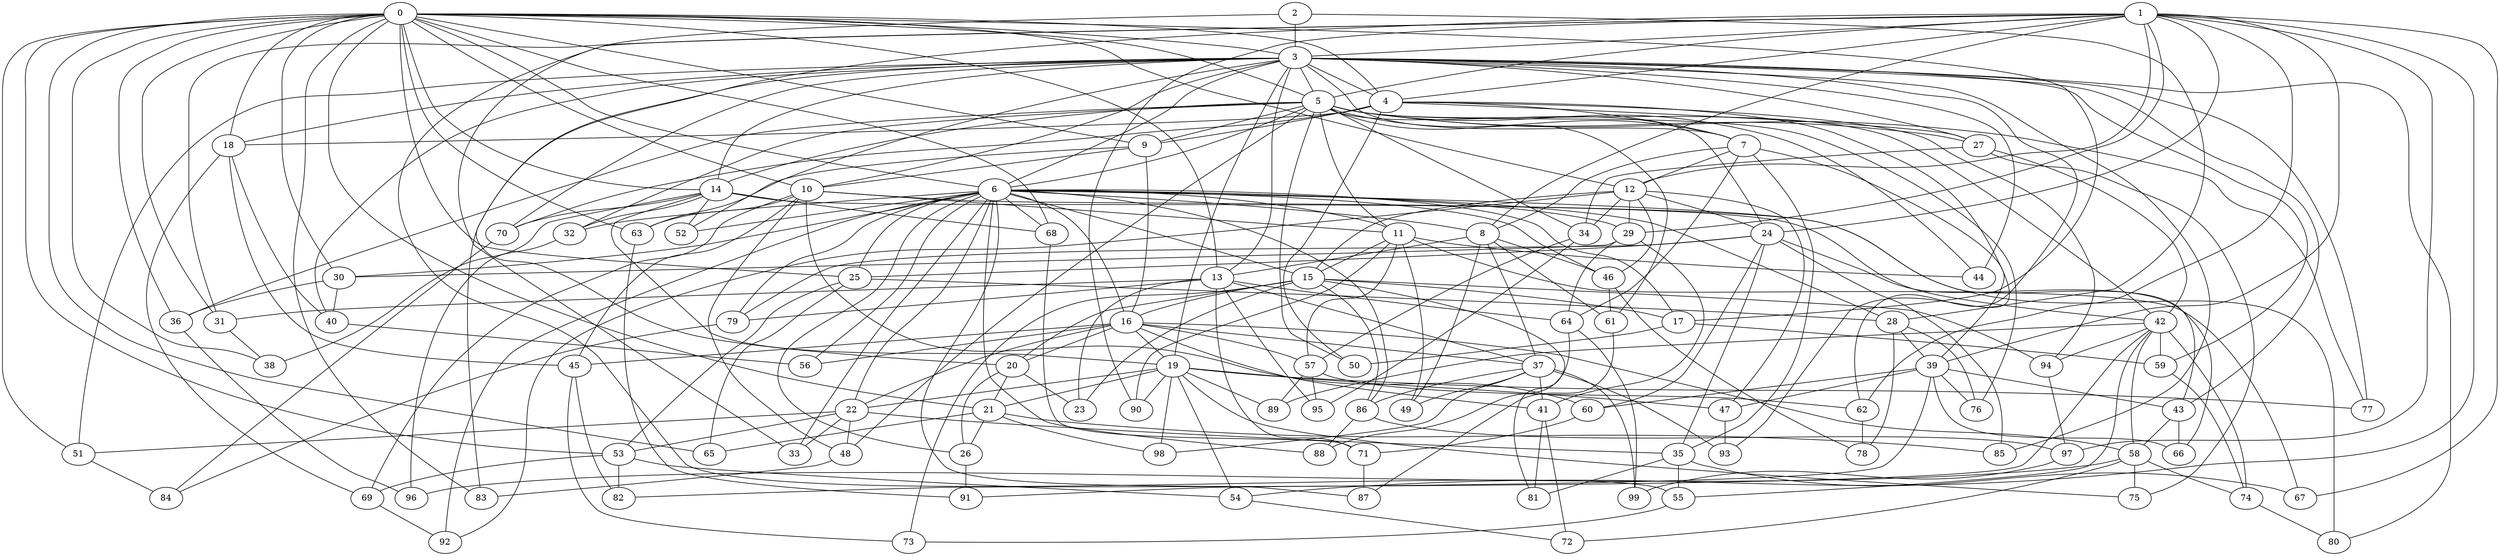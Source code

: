 strict graph "barabasi_albert_graph(100,3)" {
0;
1;
2;
3;
4;
5;
6;
7;
8;
9;
10;
11;
12;
13;
14;
15;
16;
17;
18;
19;
20;
21;
22;
23;
24;
25;
26;
27;
28;
29;
30;
31;
32;
33;
34;
35;
36;
37;
38;
39;
40;
41;
42;
43;
44;
45;
46;
47;
48;
49;
50;
51;
52;
53;
54;
55;
56;
57;
58;
59;
60;
61;
62;
63;
64;
65;
66;
67;
68;
69;
70;
71;
72;
73;
74;
75;
76;
77;
78;
79;
80;
81;
82;
83;
84;
85;
86;
87;
88;
89;
90;
91;
92;
93;
94;
95;
96;
97;
98;
99;
0 -- 3  [is_available=True, prob="1.0"];
0 -- 4  [is_available=True, prob="0.841345245956"];
0 -- 5  [is_available=True, prob="0.303802746999"];
0 -- 6  [is_available=True, prob="0.234799920827"];
0 -- 9  [is_available=True, prob="0.958355772056"];
0 -- 10  [is_available=True, prob="1.0"];
0 -- 12  [is_available=True, prob="0.840546369479"];
0 -- 13  [is_available=True, prob="1.0"];
0 -- 14  [is_available=True, prob="0.143481718811"];
0 -- 17  [is_available=True, prob="0.00978514011163"];
0 -- 18  [is_available=True, prob="0.818834430796"];
0 -- 21  [is_available=True, prob="1.0"];
0 -- 25  [is_available=True, prob="0.977228859536"];
0 -- 30  [is_available=True, prob="0.242425622194"];
0 -- 31  [is_available=True, prob="0.553748296338"];
0 -- 36  [is_available=True, prob="1.0"];
0 -- 38  [is_available=True, prob="0.339846383367"];
0 -- 51  [is_available=True, prob="1.0"];
0 -- 53  [is_available=True, prob="0.883767216713"];
0 -- 63  [is_available=True, prob="1.0"];
0 -- 65  [is_available=True, prob="0.569959167134"];
0 -- 68  [is_available=True, prob="0.538440294592"];
0 -- 83  [is_available=True, prob="0.567111308173"];
1 -- 33  [is_available=True, prob="0.261978512326"];
1 -- 83  [is_available=True, prob="0.723379497853"];
1 -- 3  [is_available=True, prob="0.617860919348"];
1 -- 4  [is_available=True, prob="0.572066602412"];
1 -- 5  [is_available=True, prob="1.0"];
1 -- 39  [is_available=True, prob="0.757443017273"];
1 -- 8  [is_available=True, prob="0.287742020505"];
1 -- 12  [is_available=True, prob="0.721544417821"];
1 -- 67  [is_available=True, prob="0.81767375142"];
1 -- 97  [is_available=True, prob="0.0316696244695"];
1 -- 54  [is_available=True, prob="0.0724627047654"];
1 -- 24  [is_available=True, prob="0.328748432413"];
1 -- 90  [is_available=True, prob="0.178413654754"];
1 -- 29  [is_available=True, prob="0.490751303409"];
1 -- 62  [is_available=True, prob="0.0630276977995"];
1 -- 31  [is_available=True, prob="0.745502964194"];
2 -- 3  [is_available=True, prob="1.0"];
2 -- 28  [is_available=True, prob="0.697962180824"];
2 -- 55  [is_available=True, prob="0.857285190493"];
3 -- 4  [is_available=True, prob="0.789816812286"];
3 -- 5  [is_available=True, prob="0.0450773591782"];
3 -- 6  [is_available=True, prob="0.849363858937"];
3 -- 7  [is_available=True, prob="1.0"];
3 -- 10  [is_available=True, prob="0.10781593819"];
3 -- 13  [is_available=True, prob="0.451568910657"];
3 -- 14  [is_available=True, prob="0.568792405234"];
3 -- 18  [is_available=True, prob="0.839279721453"];
3 -- 19  [is_available=True, prob="1.0"];
3 -- 20  [is_available=True, prob="1.0"];
3 -- 27  [is_available=True, prob="1.0"];
3 -- 40  [is_available=True, prob="0.331138859887"];
3 -- 43  [is_available=True, prob="1.0"];
3 -- 44  [is_available=True, prob="1.0"];
3 -- 51  [is_available=True, prob="0.72707370489"];
3 -- 52  [is_available=True, prob="1.0"];
3 -- 59  [is_available=True, prob="0.0734675950405"];
3 -- 62  [is_available=True, prob="0.840411630988"];
3 -- 70  [is_available=True, prob="0.968867941968"];
3 -- 77  [is_available=True, prob="0.709200748913"];
3 -- 80  [is_available=True, prob="1.0"];
3 -- 85  [is_available=True, prob="0.820692082705"];
4 -- 70  [is_available=True, prob="0.81510173037"];
4 -- 7  [is_available=True, prob="0.00193571220677"];
4 -- 9  [is_available=True, prob="0.950084539575"];
4 -- 50  [is_available=True, prob="0.318556643518"];
4 -- 18  [is_available=True, prob="0.886973427992"];
4 -- 27  [is_available=True, prob="0.548543137406"];
4 -- 93  [is_available=True, prob="0.297253447794"];
4 -- 94  [is_available=True, prob="0.00285690613823"];
5 -- 34  [is_available=True, prob="0.505921329468"];
5 -- 32  [is_available=True, prob="0.247505508854"];
5 -- 6  [is_available=True, prob="0.356755971056"];
5 -- 7  [is_available=True, prob="0.890322265574"];
5 -- 9  [is_available=True, prob="0.377068036519"];
5 -- 42  [is_available=True, prob="1.0"];
5 -- 11  [is_available=True, prob="0.484644028621"];
5 -- 44  [is_available=True, prob="0.199979906648"];
5 -- 77  [is_available=True, prob="0.249467205776"];
5 -- 14  [is_available=True, prob="0.813101203164"];
5 -- 48  [is_available=True, prob="0.0559204710007"];
5 -- 76  [is_available=True, prob="0.157734894971"];
5 -- 50  [is_available=True, prob="0.809527037699"];
5 -- 24  [is_available=True, prob="1.0"];
5 -- 36  [is_available=True, prob="0.629909859609"];
5 -- 27  [is_available=True, prob="0.921332200002"];
5 -- 61  [is_available=True, prob="0.0813959661696"];
6 -- 8  [is_available=True, prob="0.227739483377"];
6 -- 11  [is_available=True, prob="0.574677539657"];
6 -- 15  [is_available=True, prob="1.0"];
6 -- 16  [is_available=True, prob="0.886644056249"];
6 -- 17  [is_available=True, prob="0.337282771408"];
6 -- 22  [is_available=True, prob="0.76190173609"];
6 -- 25  [is_available=True, prob="1.0"];
6 -- 26  [is_available=True, prob="0.571699817451"];
6 -- 28  [is_available=True, prob="0.120380461093"];
6 -- 29  [is_available=True, prob="0.7706528126"];
6 -- 30  [is_available=True, prob="0.693358774519"];
6 -- 32  [is_available=True, prob="0.124276805705"];
6 -- 33  [is_available=True, prob="0.222596846154"];
6 -- 43  [is_available=True, prob="0.124749318401"];
6 -- 46  [is_available=True, prob="0.924727523319"];
6 -- 52  [is_available=True, prob="0.95042799353"];
6 -- 56  [is_available=True, prob="0.999652638511"];
6 -- 68  [is_available=True, prob="0.0588764813418"];
6 -- 79  [is_available=True, prob="1.0"];
6 -- 86  [is_available=True, prob="0.953986509339"];
6 -- 87  [is_available=True, prob="0.681005351339"];
6 -- 88  [is_available=True, prob="1.0"];
6 -- 92  [is_available=True, prob="0.311983267856"];
7 -- 64  [is_available=True, prob="1.0"];
7 -- 39  [is_available=True, prob="0.39121077562"];
7 -- 8  [is_available=True, prob="1.0"];
7 -- 12  [is_available=True, prob="1.0"];
7 -- 35  [is_available=True, prob="1.0"];
8 -- 37  [is_available=True, prob="1.0"];
8 -- 13  [is_available=True, prob="0.690864692312"];
8 -- 46  [is_available=True, prob="1.0"];
8 -- 49  [is_available=True, prob="0.535013251306"];
8 -- 61  [is_available=True, prob="0.0163728200715"];
9 -- 10  [is_available=True, prob="1.0"];
9 -- 16  [is_available=True, prob="1.0"];
9 -- 63  [is_available=True, prob="1.0"];
10 -- 80  [is_available=True, prob="0.207348581171"];
10 -- 69  [is_available=True, prob="1.0"];
10 -- 11  [is_available=True, prob="0.28463956443"];
10 -- 45  [is_available=True, prob="1.0"];
10 -- 48  [is_available=True, prob="0.521090983519"];
10 -- 60  [is_available=True, prob="0.798280539532"];
10 -- 63  [is_available=True, prob="0.107689459364"];
11 -- 67  [is_available=True, prob="0.153668154987"];
11 -- 44  [is_available=True, prob="1.0"];
11 -- 15  [is_available=True, prob="0.282874125904"];
11 -- 49  [is_available=True, prob="0.390383024683"];
11 -- 57  [is_available=True, prob="0.983239275322"];
11 -- 90  [is_available=True, prob="0.454103717018"];
12 -- 34  [is_available=True, prob="1.0"];
12 -- 46  [is_available=True, prob="1.0"];
12 -- 15  [is_available=True, prob="1.0"];
12 -- 24  [is_available=True, prob="0.957065150828"];
12 -- 47  [is_available=True, prob="0.401227563438"];
12 -- 92  [is_available=True, prob="0.405934868428"];
12 -- 29  [is_available=True, prob="0.328151685708"];
13 -- 64  [is_available=True, prob="0.961912692105"];
13 -- 37  [is_available=True, prob="0.881816602036"];
13 -- 71  [is_available=True, prob="0.439645893715"];
13 -- 79  [is_available=True, prob="0.165102462891"];
13 -- 23  [is_available=True, prob="0.119006437251"];
13 -- 95  [is_available=True, prob="0.460472295474"];
13 -- 31  [is_available=True, prob="0.673434416625"];
14 -- 32  [is_available=True, prob="1.0"];
14 -- 68  [is_available=True, prob="0.680264614341"];
14 -- 38  [is_available=True, prob="0.636212427272"];
14 -- 42  [is_available=True, prob="0.354993777509"];
14 -- 19  [is_available=True, prob="0.0282433471695"];
14 -- 52  [is_available=True, prob="0.817714393571"];
14 -- 70  [is_available=True, prob="0.544848472579"];
15 -- 81  [is_available=True, prob="1.0"];
15 -- 73  [is_available=True, prob="1.0"];
15 -- 16  [is_available=True, prob="1.0"];
15 -- 17  [is_available=True, prob="0.152951470865"];
15 -- 20  [is_available=True, prob="0.113640763618"];
15 -- 86  [is_available=True, prob="0.69606988249"];
15 -- 23  [is_available=True, prob="0.700624995287"];
15 -- 94  [is_available=True, prob="1.0"];
16 -- 37  [is_available=True, prob="0.0276624746994"];
16 -- 45  [is_available=True, prob="0.743329522498"];
16 -- 19  [is_available=True, prob="1.0"];
16 -- 20  [is_available=True, prob="1.0"];
16 -- 22  [is_available=True, prob="0.879070167815"];
16 -- 41  [is_available=True, prob="1.0"];
16 -- 56  [is_available=True, prob="0.148388462327"];
16 -- 57  [is_available=True, prob="0.254740884607"];
16 -- 58  [is_available=True, prob="0.830324277074"];
17 -- 50  [is_available=True, prob="1.0"];
17 -- 59  [is_available=True, prob="1.0"];
18 -- 69  [is_available=True, prob="0.878021215355"];
18 -- 40  [is_available=True, prob="0.396325832198"];
18 -- 45  [is_available=True, prob="0.604892552711"];
19 -- 98  [is_available=True, prob="0.0703697616138"];
19 -- 54  [is_available=True, prob="0.0250769812535"];
19 -- 75  [is_available=True, prob="0.134192356587"];
19 -- 77  [is_available=True, prob="1.0"];
19 -- 47  [is_available=True, prob="0.231161505498"];
19 -- 21  [is_available=True, prob="0.0557221725606"];
19 -- 22  [is_available=True, prob="0.0856602762335"];
19 -- 89  [is_available=True, prob="1.0"];
19 -- 90  [is_available=True, prob="0.296090450436"];
20 -- 21  [is_available=True, prob="1.0"];
20 -- 23  [is_available=True, prob="1.0"];
20 -- 26  [is_available=True, prob="0.19465684051"];
21 -- 65  [is_available=True, prob="0.289580279819"];
21 -- 98  [is_available=True, prob="1.0"];
21 -- 85  [is_available=True, prob="0.796417838391"];
21 -- 26  [is_available=True, prob="1.0"];
22 -- 33  [is_available=True, prob="0.784311634113"];
22 -- 35  [is_available=True, prob="1.0"];
22 -- 48  [is_available=True, prob="0.708318028683"];
22 -- 53  [is_available=True, prob="0.234153010068"];
22 -- 51  [is_available=True, prob="1.0"];
24 -- 66  [is_available=True, prob="0.728662224613"];
24 -- 35  [is_available=True, prob="1.0"];
24 -- 79  [is_available=True, prob="1.0"];
24 -- 85  [is_available=True, prob="0.695216504733"];
24 -- 25  [is_available=True, prob="1.0"];
24 -- 60  [is_available=True, prob="0.769061727397"];
25 -- 65  [is_available=True, prob="0.968288518741"];
25 -- 53  [is_available=True, prob="0.140851681518"];
25 -- 28  [is_available=True, prob="0.812212363936"];
26 -- 91  [is_available=True, prob="0.401470048838"];
27 -- 34  [is_available=True, prob="0.166975780946"];
27 -- 42  [is_available=True, prob="0.919200836959"];
27 -- 75  [is_available=True, prob="0.341307234118"];
28 -- 39  [is_available=True, prob="0.820383487217"];
28 -- 76  [is_available=True, prob="1.0"];
28 -- 78  [is_available=True, prob="0.0460517658407"];
29 -- 64  [is_available=True, prob="1.0"];
29 -- 41  [is_available=True, prob="1.0"];
29 -- 30  [is_available=True, prob="0.595518924429"];
30 -- 40  [is_available=True, prob="0.0810995513817"];
30 -- 36  [is_available=True, prob="0.844120217573"];
31 -- 38  [is_available=True, prob="1.0"];
32 -- 96  [is_available=True, prob="1.0"];
34 -- 57  [is_available=True, prob="0.883369203034"];
34 -- 95  [is_available=True, prob="0.294764321275"];
35 -- 67  [is_available=True, prob="1.0"];
35 -- 81  [is_available=True, prob="0.672110189789"];
35 -- 55  [is_available=True, prob="1.0"];
36 -- 96  [is_available=True, prob="1.0"];
37 -- 98  [is_available=True, prob="0.31997501209"];
37 -- 99  [is_available=True, prob="0.426692379651"];
37 -- 41  [is_available=True, prob="0.25983889818"];
37 -- 49  [is_available=True, prob="0.81280107724"];
37 -- 86  [is_available=True, prob="0.972705554997"];
37 -- 93  [is_available=True, prob="1.0"];
39 -- 66  [is_available=True, prob="0.918138780051"];
39 -- 60  [is_available=True, prob="1.0"];
39 -- 43  [is_available=True, prob="0.777071435342"];
39 -- 76  [is_available=True, prob="0.292210424145"];
39 -- 47  [is_available=True, prob="0.152617472831"];
39 -- 91  [is_available=True, prob="0.321066570455"];
40 -- 56  [is_available=True, prob="0.225104108403"];
41 -- 72  [is_available=True, prob="0.0576165205748"];
41 -- 81  [is_available=True, prob="0.107278013848"];
42 -- 74  [is_available=True, prob="0.563208396068"];
42 -- 82  [is_available=True, prob="0.80860600674"];
42 -- 55  [is_available=True, prob="0.86070393258"];
42 -- 89  [is_available=True, prob="0.855260559924"];
42 -- 58  [is_available=True, prob="0.821222755687"];
42 -- 59  [is_available=True, prob="0.833879025432"];
42 -- 94  [is_available=True, prob="0.07884021375"];
43 -- 58  [is_available=True, prob="0.248159326582"];
43 -- 66  [is_available=True, prob="0.979375942619"];
45 -- 73  [is_available=True, prob="0.715593087652"];
45 -- 82  [is_available=True, prob="0.264771336571"];
46 -- 78  [is_available=True, prob="0.765173000214"];
46 -- 61  [is_available=True, prob="0.760437139435"];
47 -- 93  [is_available=True, prob="0.566962142377"];
48 -- 83  [is_available=True, prob="1.0"];
51 -- 84  [is_available=True, prob="1.0"];
53 -- 82  [is_available=True, prob="1.0"];
53 -- 54  [is_available=True, prob="0.5702195413"];
53 -- 69  [is_available=True, prob="0.452805925572"];
54 -- 72  [is_available=True, prob="0.170523834387"];
55 -- 73  [is_available=True, prob="0.818993427855"];
57 -- 89  [is_available=True, prob="1.0"];
57 -- 62  [is_available=True, prob="0.359246572063"];
57 -- 95  [is_available=True, prob="0.450172624748"];
58 -- 96  [is_available=True, prob="1.0"];
58 -- 75  [is_available=True, prob="0.308493172508"];
58 -- 72  [is_available=True, prob="0.810474816953"];
58 -- 74  [is_available=True, prob="0.958678984096"];
59 -- 74  [is_available=True, prob="0.0978466690135"];
60 -- 71  [is_available=True, prob="0.338348082589"];
61 -- 87  [is_available=True, prob="1.0"];
62 -- 78  [is_available=True, prob="0.922798057141"];
63 -- 91  [is_available=True, prob="0.706552300468"];
64 -- 88  [is_available=True, prob="0.394816614295"];
64 -- 99  [is_available=True, prob="0.28903120937"];
68 -- 71  [is_available=True, prob="0.501886778587"];
69 -- 92  [is_available=True, prob="1.0"];
70 -- 84  [is_available=True, prob="0.358360069969"];
71 -- 87  [is_available=True, prob="0.887122806645"];
74 -- 80  [is_available=True, prob="0.168670211864"];
79 -- 84  [is_available=True, prob="1.0"];
86 -- 88  [is_available=True, prob="1.0"];
86 -- 97  [is_available=True, prob="0.458972655978"];
94 -- 97  [is_available=True, prob="0.0645005296004"];
97 -- 99  [is_available=True, prob="0.104527489447"];
}
